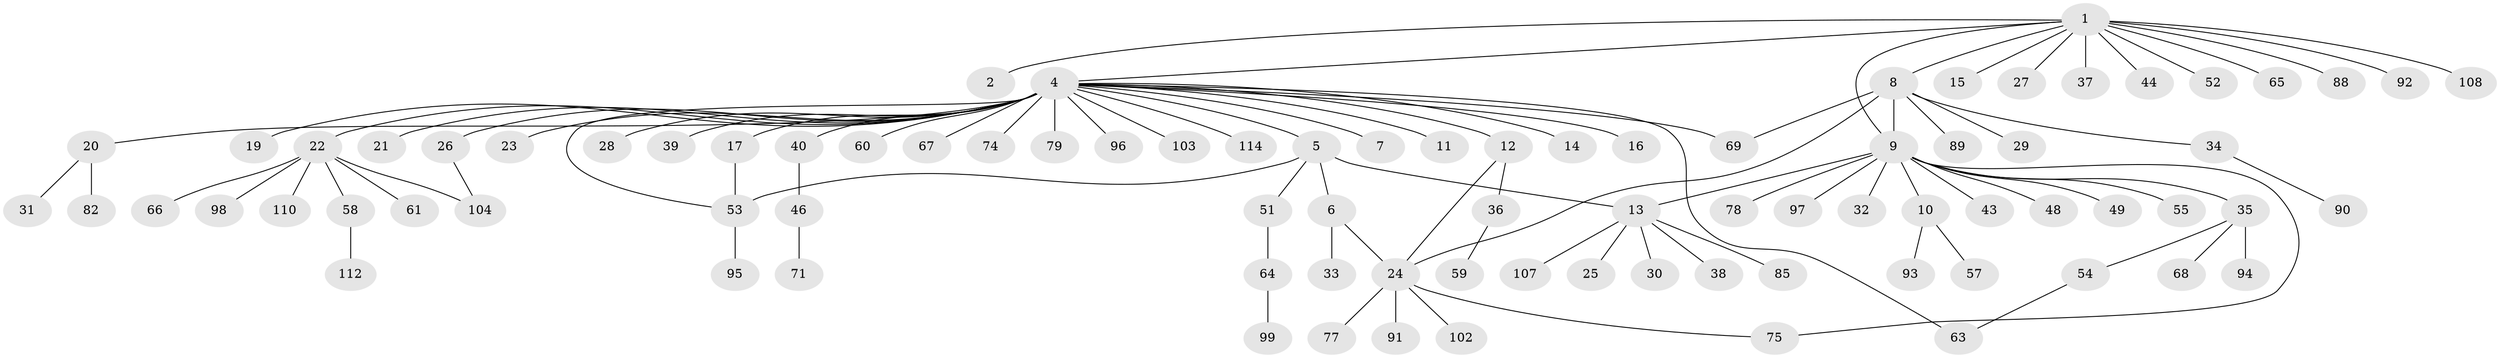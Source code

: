 // original degree distribution, {7: 0.03508771929824561, 1: 0.6403508771929824, 8: 0.017543859649122806, 29: 0.008771929824561403, 5: 0.017543859649122806, 3: 0.07017543859649122, 14: 0.008771929824561403, 4: 0.03508771929824561, 2: 0.16666666666666666}
// Generated by graph-tools (version 1.1) at 2025/11/02/27/25 16:11:09]
// undirected, 88 vertices, 97 edges
graph export_dot {
graph [start="1"]
  node [color=gray90,style=filled];
  1 [super="+3"];
  2;
  4 [super="+109"];
  5 [super="+106"];
  6 [super="+18"];
  7;
  8 [super="+56"];
  9 [super="+47"];
  10 [super="+72"];
  11;
  12 [super="+50"];
  13 [super="+86"];
  14 [super="+105"];
  15;
  16;
  17;
  19;
  20 [super="+100"];
  21;
  22 [super="+42"];
  23;
  24 [super="+80"];
  25;
  26;
  27;
  28;
  29 [super="+73"];
  30;
  31;
  32;
  33;
  34;
  35 [super="+41"];
  36 [super="+83"];
  37 [super="+101"];
  38;
  39;
  40 [super="+45"];
  43;
  44;
  46;
  48;
  49;
  51;
  52;
  53 [super="+87"];
  54 [super="+62"];
  55;
  57;
  58 [super="+81"];
  59;
  60;
  61;
  63 [super="+70"];
  64 [super="+76"];
  65;
  66;
  67;
  68;
  69 [super="+84"];
  71;
  74;
  75;
  77;
  78;
  79;
  82;
  85;
  88;
  89;
  90;
  91;
  92 [super="+111"];
  93;
  94;
  95;
  96;
  97;
  98;
  99;
  102;
  103;
  104 [super="+113"];
  107;
  108;
  110;
  112;
  114;
  1 -- 2;
  1 -- 4;
  1 -- 8;
  1 -- 27;
  1 -- 37;
  1 -- 44;
  1 -- 65;
  1 -- 9;
  1 -- 108;
  1 -- 15;
  1 -- 52;
  1 -- 88;
  1 -- 92;
  4 -- 5 [weight=2];
  4 -- 7;
  4 -- 11;
  4 -- 12;
  4 -- 14;
  4 -- 16;
  4 -- 17;
  4 -- 19;
  4 -- 20;
  4 -- 21;
  4 -- 22;
  4 -- 23;
  4 -- 26;
  4 -- 28;
  4 -- 39;
  4 -- 40;
  4 -- 53;
  4 -- 60;
  4 -- 63;
  4 -- 67;
  4 -- 69;
  4 -- 74;
  4 -- 79;
  4 -- 96;
  4 -- 103;
  4 -- 114;
  5 -- 6;
  5 -- 51;
  5 -- 53;
  5 -- 13;
  6 -- 33;
  6 -- 24;
  8 -- 9;
  8 -- 29;
  8 -- 34;
  8 -- 69;
  8 -- 89;
  8 -- 24;
  9 -- 10;
  9 -- 13;
  9 -- 32;
  9 -- 35;
  9 -- 43;
  9 -- 48;
  9 -- 49;
  9 -- 55;
  9 -- 75;
  9 -- 78;
  9 -- 97;
  10 -- 57;
  10 -- 93;
  12 -- 24;
  12 -- 36;
  13 -- 25;
  13 -- 30;
  13 -- 38;
  13 -- 85;
  13 -- 107;
  17 -- 53;
  20 -- 31;
  20 -- 82;
  22 -- 58;
  22 -- 61;
  22 -- 66;
  22 -- 98;
  22 -- 110;
  22 -- 104;
  24 -- 75;
  24 -- 77;
  24 -- 91;
  24 -- 102;
  26 -- 104;
  34 -- 90;
  35 -- 54;
  35 -- 68;
  35 -- 94;
  36 -- 59;
  40 -- 46;
  46 -- 71;
  51 -- 64;
  53 -- 95;
  54 -- 63;
  58 -- 112;
  64 -- 99;
}
